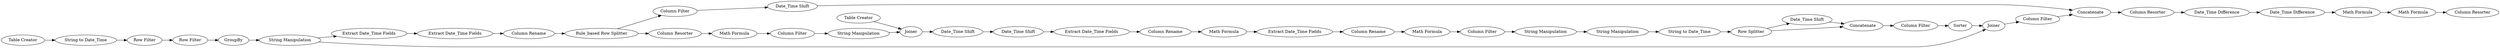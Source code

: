 digraph {
	"556011981497533098_27" [label="Column Filter"]
	"556011981497533098_44" [label="Column Resorter"]
	"556011981497533098_39" [label="Column Filter"]
	"556011981497533098_28" [label="Date_Time Difference"]
	"556011981497533098_9" [label="Extract Date_Time Fields"]
	"556011981497533098_34" [label="Extract Date_Time Fields"]
	"556011981497533098_10" [label="Date_Time Shift"]
	"556011981497533098_29" [label="Date_Time Difference"]
	"556011981497533098_6" [label=Joiner]
	"556011981497533098_8" [label="Date_Time Shift"]
	"556011981497533098_46" [label="Row Filter"]
	"-5184337883919254710_34" [label="Column Resorter"]
	"556011981497533098_19" [label="Row Splitter"]
	"556011981497533098_16" [label="Column Filter"]
	"556011981497533098_48" [label="Column Resorter"]
	"556011981497533098_45" [label=Concatenate]
	"556011981497533098_38" [label="Rule_based Row Splitter"]
	"556011981497533098_41" [label="Date_Time Shift"]
	"556011981497533098_22" [label=Concatenate]
	"556011981497533098_32" [label="Column Filter"]
	"556011981497533098_24" [label=Sorter]
	"556011981497533098_17" [label="String Manipulation"]
	"556011981497533098_35" [label="Extract Date_Time Fields"]
	"556011981497533098_42" [label="Math Formula"]
	"556011981497533098_21" [label="String to Date_Time"]
	"-5184337883919254710_2" [label="String to Date_Time"]
	"556011981497533098_26" [label=Joiner]
	"556011981497533098_23" [label="String Manipulation"]
	"556011981497533098_5" [label="Table Creator"]
	"556011981497533098_12" [label="Column Rename"]
	"556011981497533098_30" [label="Math Formula"]
	"556011981497533098_43" [label="String Manipulation"]
	"556011981497533098_47" [label="Row Filter"]
	"556011981497533098_13" [label="Column Rename"]
	"556011981497533098_14" [label="Extract Date_Time Fields"]
	"556011981497533098_18" [label="String Manipulation"]
	"556011981497533098_25" [label=GroupBy]
	"556011981497533098_40" [label="Column Filter"]
	"556011981497533098_31" [label="Math Formula"]
	"556011981497533098_11" [label="Math Formula"]
	"556011981497533098_20" [label="Date_Time Shift"]
	"-5184337883919254710_1" [label="Table Creator"]
	"556011981497533098_37" [label="Column Rename"]
	"556011981497533098_15" [label="Math Formula"]
	"556011981497533098_46" -> "556011981497533098_47"
	"556011981497533098_47" -> "556011981497533098_25"
	"556011981497533098_19" -> "556011981497533098_22"
	"556011981497533098_41" -> "556011981497533098_45"
	"556011981497533098_22" -> "556011981497533098_27"
	"556011981497533098_38" -> "556011981497533098_39"
	"556011981497533098_15" -> "556011981497533098_16"
	"556011981497533098_25" -> "556011981497533098_23"
	"556011981497533098_48" -> "556011981497533098_28"
	"556011981497533098_5" -> "556011981497533098_6"
	"556011981497533098_30" -> "556011981497533098_31"
	"556011981497533098_6" -> "556011981497533098_8"
	"-5184337883919254710_2" -> "556011981497533098_46"
	"556011981497533098_35" -> "556011981497533098_37"
	"556011981497533098_19" -> "556011981497533098_20"
	"556011981497533098_24" -> "556011981497533098_26"
	"556011981497533098_18" -> "556011981497533098_21"
	"556011981497533098_44" -> "556011981497533098_42"
	"556011981497533098_10" -> "556011981497533098_9"
	"556011981497533098_34" -> "556011981497533098_35"
	"556011981497533098_27" -> "556011981497533098_24"
	"556011981497533098_42" -> "556011981497533098_40"
	"556011981497533098_16" -> "556011981497533098_17"
	"556011981497533098_31" -> "-5184337883919254710_34"
	"556011981497533098_21" -> "556011981497533098_19"
	"556011981497533098_38" -> "556011981497533098_44"
	"556011981497533098_9" -> "556011981497533098_12"
	"556011981497533098_43" -> "556011981497533098_6"
	"556011981497533098_23" -> "556011981497533098_34"
	"556011981497533098_17" -> "556011981497533098_18"
	"556011981497533098_39" -> "556011981497533098_41"
	"556011981497533098_11" -> "556011981497533098_14"
	"556011981497533098_29" -> "556011981497533098_30"
	"556011981497533098_23" -> "556011981497533098_26"
	"556011981497533098_32" -> "556011981497533098_45"
	"556011981497533098_26" -> "556011981497533098_32"
	"556011981497533098_13" -> "556011981497533098_15"
	"556011981497533098_45" -> "556011981497533098_48"
	"556011981497533098_20" -> "556011981497533098_22"
	"556011981497533098_40" -> "556011981497533098_43"
	"556011981497533098_8" -> "556011981497533098_10"
	"556011981497533098_12" -> "556011981497533098_11"
	"556011981497533098_28" -> "556011981497533098_29"
	"-5184337883919254710_1" -> "-5184337883919254710_2"
	"556011981497533098_37" -> "556011981497533098_38"
	"556011981497533098_14" -> "556011981497533098_13"
	rankdir=LR
}
